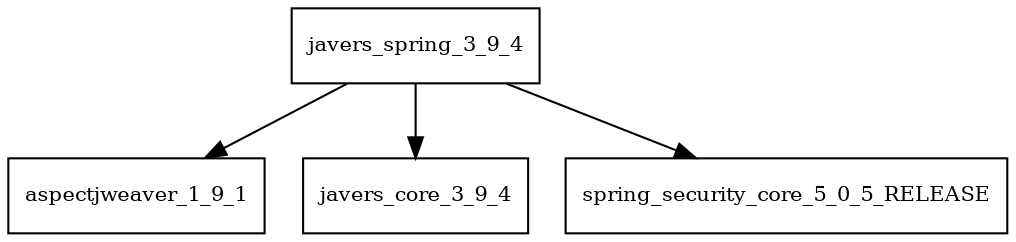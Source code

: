 digraph javers_spring_3_9_4_dependencies {
  node [shape = box, fontsize=10.0];
  javers_spring_3_9_4 -> aspectjweaver_1_9_1;
  javers_spring_3_9_4 -> javers_core_3_9_4;
  javers_spring_3_9_4 -> spring_security_core_5_0_5_RELEASE;
}
